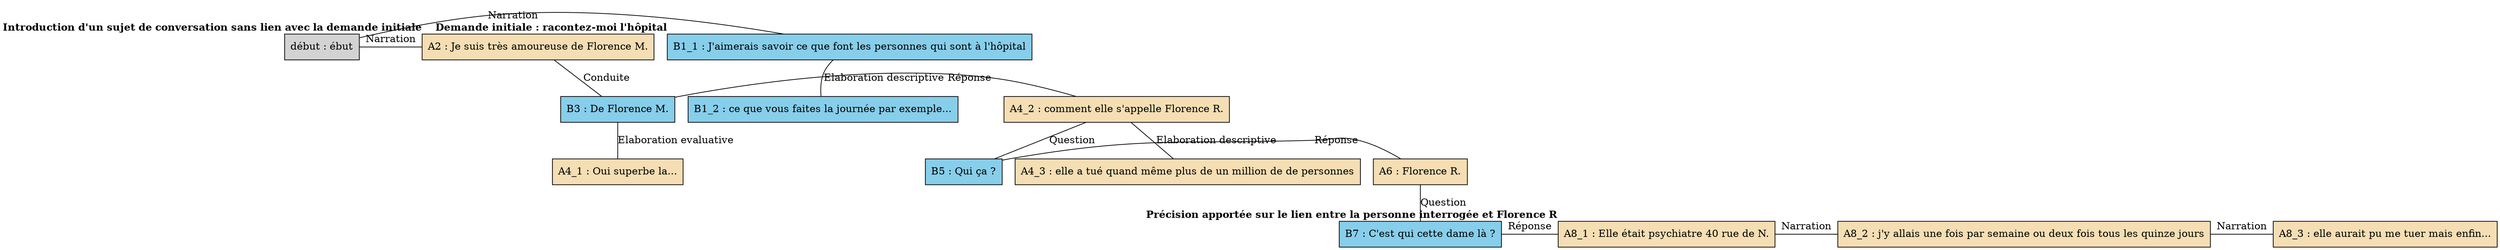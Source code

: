 digraph E12 {
	node [shape=box style=filled]
	"début" [label="début : ébut" xlabel=""]
	B1_1 [label="B1_1 : J'aimerais savoir ce que font les personnes qui sont à l'hôpital" fillcolor=skyblue xlabel=<<B>Demande initiale : racontez-moi l'hôpital</B>>]
	B1_2 [label="B1_2 : ce que vous faites la journée par exemple..." fillcolor=skyblue xlabel=""]
	A2 [label="A2 : Je suis très amoureuse de Florence M." fillcolor=wheat xlabel=<<B>Introduction d'un sujet de conversation sans lien avec la demande initiale</B>>]
	B3 [label="B3 : De Florence M." fillcolor=skyblue xlabel=""]
	A4_1 [label="A4_1 : Oui superbe la..." fillcolor=wheat xlabel=""]
	A4_2 [label="A4_2 : comment elle s'appelle Florence R." fillcolor=wheat xlabel=""]
	A4_3 [label="A4_3 : elle a tué quand même plus de un million de de personnes" fillcolor=wheat xlabel=""]
	B5 [label="B5 : Qui ça ?" fillcolor=skyblue xlabel=""]
	A6 [label="A6 : Florence R." fillcolor=wheat xlabel=""]
	B7 [label="B7 : C'est qui cette dame là ?" fillcolor=skyblue xlabel=""]
	A8_1 [label="A8_1 : Elle était psychiatre 40 rue de N." fillcolor=wheat xlabel=<<B>Précision apportée sur le lien entre la personne interrogée et Florence R</B>>]
	A8_2 [label="A8_2 : j'y allais une fois par semaine ou deux fois tous les quinze jours" fillcolor=wheat xlabel=""]
	A8_3 [label="A8_3 : elle aurait pu me tuer mais enfin..." fillcolor=wheat xlabel=""]
	{
		rank=same
		"début"
		B1_1
		"début" -> B1_1 [label=Narration dir=none]
	}
	B1_1 -> B1_2 [label="Elaboration descriptive" dir=none]
	{
		rank=same
		"début"
		A2
		"début" -> A2 [label=Narration dir=none]
	}
	A2 -> B3 [label=Conduite dir=none]
	{
		rank=same
		B3
		A4_2
		B3 -> A4_2 [label="Réponse" dir=none]
	}
	B3 -> A4_1 [label="Elaboration evaluative" dir=none]
	A4_2 -> A4_3 [label="Elaboration descriptive" dir=none]
	A4_2 -> B5 [label=Question dir=none]
	{
		rank=same
		B5
		A6
		B5 -> A6 [label="Réponse" dir=none]
	}
	A6 -> B7 [label=Question dir=none]
	{
		rank=same
		B7
		A8_1
		B7 -> A8_1 [label="Réponse" dir=none]
	}
	{
		rank=same
		A8_1
		A8_2
		A8_1 -> A8_2 [label=Narration dir=none]
	}
	{
		rank=same
		A8_2
		A8_3
		A8_2 -> A8_3 [label=Narration dir=none]
	}
}
